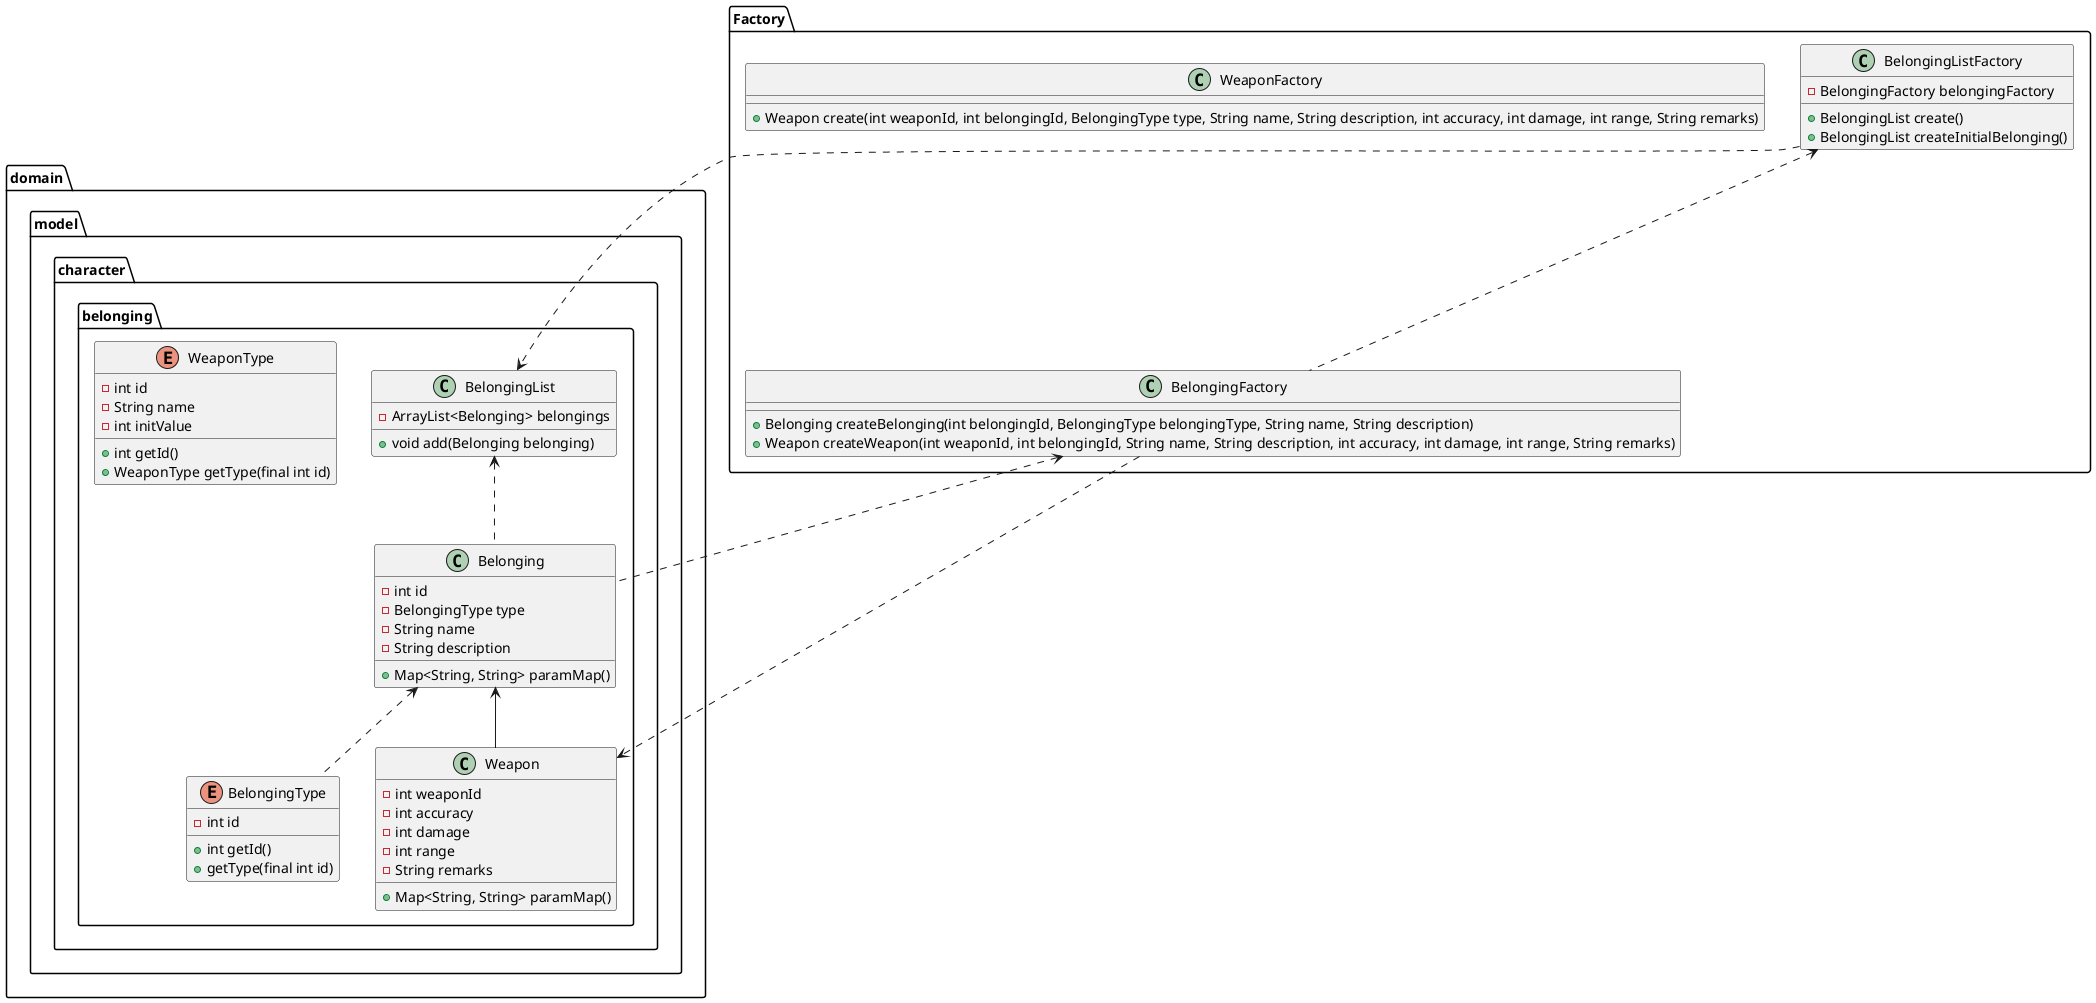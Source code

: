 @startuml

package domain.model.character.belonging {
  class Belonging {
      - int id
      - BelongingType type
      - String name
      - String description
      + Map<String, String> paramMap()
  }

  class BelongingList {
    - ArrayList<Belonging> belongings
    + void add(Belonging belonging)
  }

  enum BelongingType {
    - int id
    + int getId()
    + getType(final int id)
  }

  class Weapon {
    - int weaponId
    - int accuracy
    - int damage
    - int range
    - String remarks
    + Map<String, String> paramMap()
  }

  enum WeaponType {
    - int id
    - String name
    - int initValue
    + int getId()
    + WeaponType getType(final int id)
  }

  Belonging <-- Weapon
  Belonging <.. BelongingType
  BelongingList <.. Belonging
}

package Factory {
  class BelongingFactory {
    + Belonging createBelonging(int belongingId, BelongingType belongingType, String name, String description)
    + Weapon createWeapon(int weaponId, int belongingId, String name, String description, int accuracy, int damage, int range, String remarks)
  }

  class BelongingListFactory {
    - BelongingFactory belongingFactory
    + BelongingList create()
    + BelongingList createInitialBelonging()
  }

  class WeaponFactory {
    + Weapon create(int weaponId, int belongingId, BelongingType type, String name, String description, int accuracy, int damage, int range, String remarks)
  }

  BelongingListFactory <.. BelongingFactory
}

BelongingFactory <.. Belonging
BelongingFactory ..> Weapon
BelongingListFactory ..> BelongingList


@enduml
